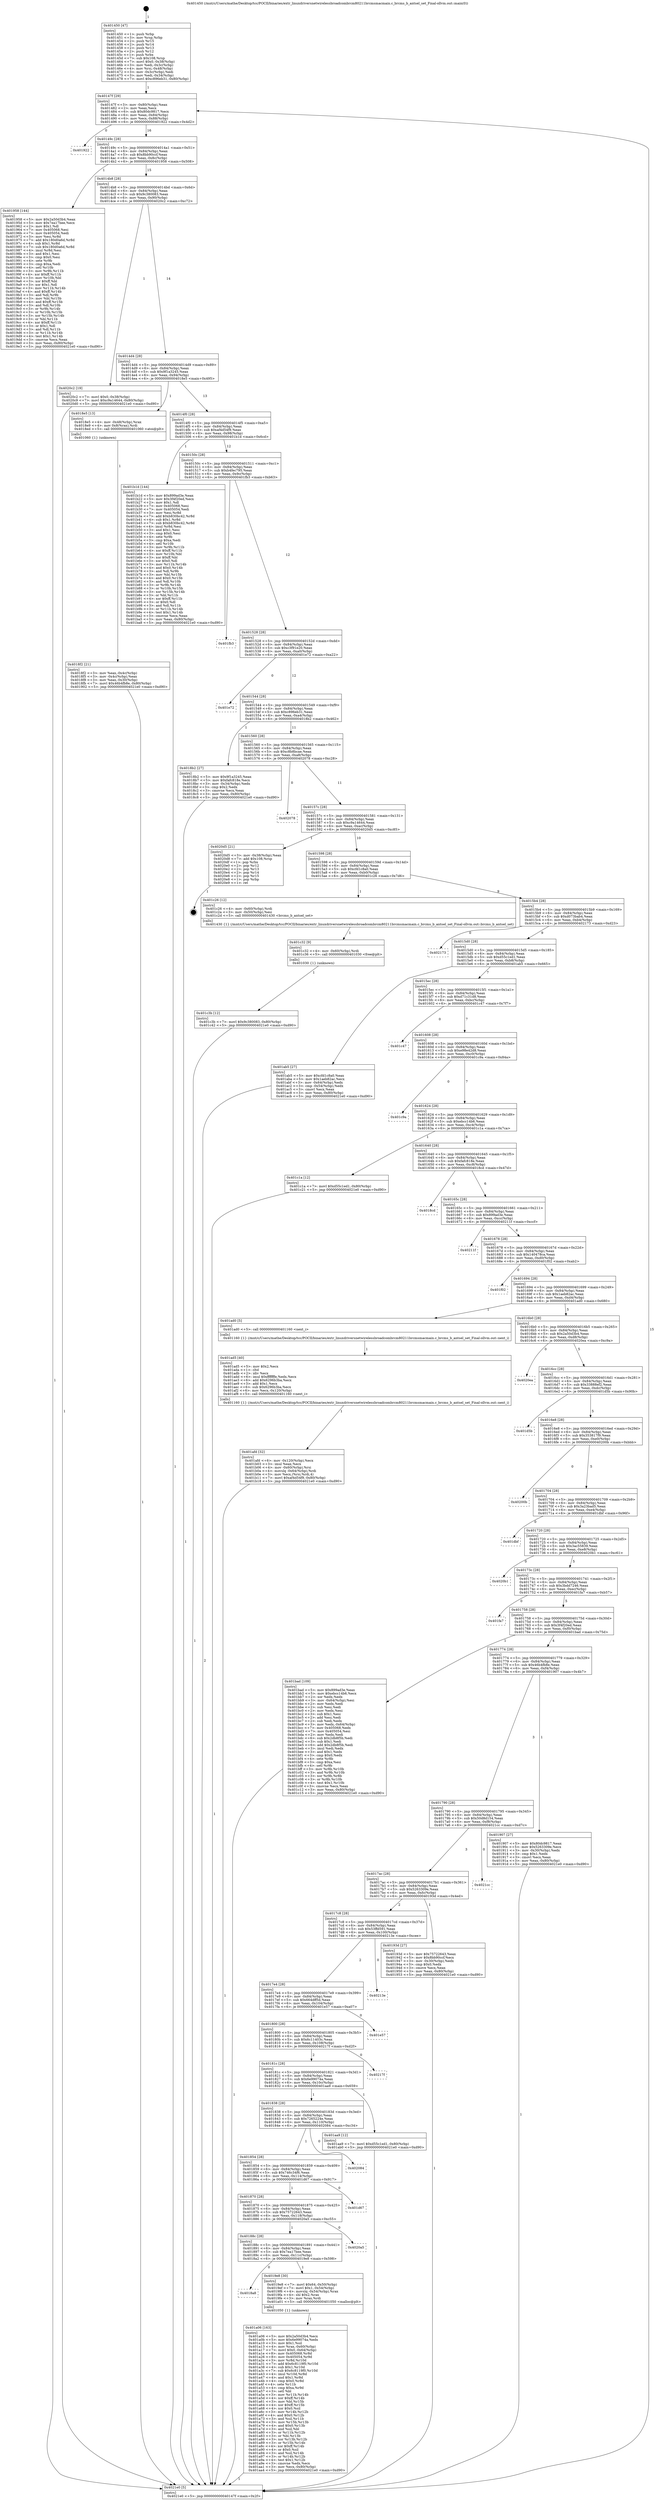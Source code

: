 digraph "0x401450" {
  label = "0x401450 (/mnt/c/Users/mathe/Desktop/tcc/POCII/binaries/extr_linuxdriversnetwirelessbroadcombrcm80211brcmsmacmain.c_brcms_b_antsel_set_Final-ollvm.out::main(0))"
  labelloc = "t"
  node[shape=record]

  Entry [label="",width=0.3,height=0.3,shape=circle,fillcolor=black,style=filled]
  "0x40147f" [label="{
     0x40147f [29]\l
     | [instrs]\l
     &nbsp;&nbsp;0x40147f \<+3\>: mov -0x80(%rbp),%eax\l
     &nbsp;&nbsp;0x401482 \<+2\>: mov %eax,%ecx\l
     &nbsp;&nbsp;0x401484 \<+6\>: sub $0x80dc9817,%ecx\l
     &nbsp;&nbsp;0x40148a \<+6\>: mov %eax,-0x84(%rbp)\l
     &nbsp;&nbsp;0x401490 \<+6\>: mov %ecx,-0x88(%rbp)\l
     &nbsp;&nbsp;0x401496 \<+6\>: je 0000000000401922 \<main+0x4d2\>\l
  }"]
  "0x401922" [label="{
     0x401922\l
  }", style=dashed]
  "0x40149c" [label="{
     0x40149c [28]\l
     | [instrs]\l
     &nbsp;&nbsp;0x40149c \<+5\>: jmp 00000000004014a1 \<main+0x51\>\l
     &nbsp;&nbsp;0x4014a1 \<+6\>: mov -0x84(%rbp),%eax\l
     &nbsp;&nbsp;0x4014a7 \<+5\>: sub $0x8bb90ccf,%eax\l
     &nbsp;&nbsp;0x4014ac \<+6\>: mov %eax,-0x8c(%rbp)\l
     &nbsp;&nbsp;0x4014b2 \<+6\>: je 0000000000401958 \<main+0x508\>\l
  }"]
  Exit [label="",width=0.3,height=0.3,shape=circle,fillcolor=black,style=filled,peripheries=2]
  "0x401958" [label="{
     0x401958 [144]\l
     | [instrs]\l
     &nbsp;&nbsp;0x401958 \<+5\>: mov $0x2a50d3b4,%eax\l
     &nbsp;&nbsp;0x40195d \<+5\>: mov $0x7ea17bee,%ecx\l
     &nbsp;&nbsp;0x401962 \<+2\>: mov $0x1,%dl\l
     &nbsp;&nbsp;0x401964 \<+7\>: mov 0x405068,%esi\l
     &nbsp;&nbsp;0x40196b \<+7\>: mov 0x405054,%edi\l
     &nbsp;&nbsp;0x401972 \<+3\>: mov %esi,%r8d\l
     &nbsp;&nbsp;0x401975 \<+7\>: add $0x180d0a6d,%r8d\l
     &nbsp;&nbsp;0x40197c \<+4\>: sub $0x1,%r8d\l
     &nbsp;&nbsp;0x401980 \<+7\>: sub $0x180d0a6d,%r8d\l
     &nbsp;&nbsp;0x401987 \<+4\>: imul %r8d,%esi\l
     &nbsp;&nbsp;0x40198b \<+3\>: and $0x1,%esi\l
     &nbsp;&nbsp;0x40198e \<+3\>: cmp $0x0,%esi\l
     &nbsp;&nbsp;0x401991 \<+4\>: sete %r9b\l
     &nbsp;&nbsp;0x401995 \<+3\>: cmp $0xa,%edi\l
     &nbsp;&nbsp;0x401998 \<+4\>: setl %r10b\l
     &nbsp;&nbsp;0x40199c \<+3\>: mov %r9b,%r11b\l
     &nbsp;&nbsp;0x40199f \<+4\>: xor $0xff,%r11b\l
     &nbsp;&nbsp;0x4019a3 \<+3\>: mov %r10b,%bl\l
     &nbsp;&nbsp;0x4019a6 \<+3\>: xor $0xff,%bl\l
     &nbsp;&nbsp;0x4019a9 \<+3\>: xor $0x1,%dl\l
     &nbsp;&nbsp;0x4019ac \<+3\>: mov %r11b,%r14b\l
     &nbsp;&nbsp;0x4019af \<+4\>: and $0xff,%r14b\l
     &nbsp;&nbsp;0x4019b3 \<+3\>: and %dl,%r9b\l
     &nbsp;&nbsp;0x4019b6 \<+3\>: mov %bl,%r15b\l
     &nbsp;&nbsp;0x4019b9 \<+4\>: and $0xff,%r15b\l
     &nbsp;&nbsp;0x4019bd \<+3\>: and %dl,%r10b\l
     &nbsp;&nbsp;0x4019c0 \<+3\>: or %r9b,%r14b\l
     &nbsp;&nbsp;0x4019c3 \<+3\>: or %r10b,%r15b\l
     &nbsp;&nbsp;0x4019c6 \<+3\>: xor %r15b,%r14b\l
     &nbsp;&nbsp;0x4019c9 \<+3\>: or %bl,%r11b\l
     &nbsp;&nbsp;0x4019cc \<+4\>: xor $0xff,%r11b\l
     &nbsp;&nbsp;0x4019d0 \<+3\>: or $0x1,%dl\l
     &nbsp;&nbsp;0x4019d3 \<+3\>: and %dl,%r11b\l
     &nbsp;&nbsp;0x4019d6 \<+3\>: or %r11b,%r14b\l
     &nbsp;&nbsp;0x4019d9 \<+4\>: test $0x1,%r14b\l
     &nbsp;&nbsp;0x4019dd \<+3\>: cmovne %ecx,%eax\l
     &nbsp;&nbsp;0x4019e0 \<+3\>: mov %eax,-0x80(%rbp)\l
     &nbsp;&nbsp;0x4019e3 \<+5\>: jmp 00000000004021e0 \<main+0xd90\>\l
  }"]
  "0x4014b8" [label="{
     0x4014b8 [28]\l
     | [instrs]\l
     &nbsp;&nbsp;0x4014b8 \<+5\>: jmp 00000000004014bd \<main+0x6d\>\l
     &nbsp;&nbsp;0x4014bd \<+6\>: mov -0x84(%rbp),%eax\l
     &nbsp;&nbsp;0x4014c3 \<+5\>: sub $0x9c380083,%eax\l
     &nbsp;&nbsp;0x4014c8 \<+6\>: mov %eax,-0x90(%rbp)\l
     &nbsp;&nbsp;0x4014ce \<+6\>: je 00000000004020c2 \<main+0xc72\>\l
  }"]
  "0x401c3b" [label="{
     0x401c3b [12]\l
     | [instrs]\l
     &nbsp;&nbsp;0x401c3b \<+7\>: movl $0x9c380083,-0x80(%rbp)\l
     &nbsp;&nbsp;0x401c42 \<+5\>: jmp 00000000004021e0 \<main+0xd90\>\l
  }"]
  "0x4020c2" [label="{
     0x4020c2 [19]\l
     | [instrs]\l
     &nbsp;&nbsp;0x4020c2 \<+7\>: movl $0x0,-0x38(%rbp)\l
     &nbsp;&nbsp;0x4020c9 \<+7\>: movl $0xc9a14644,-0x80(%rbp)\l
     &nbsp;&nbsp;0x4020d0 \<+5\>: jmp 00000000004021e0 \<main+0xd90\>\l
  }"]
  "0x4014d4" [label="{
     0x4014d4 [28]\l
     | [instrs]\l
     &nbsp;&nbsp;0x4014d4 \<+5\>: jmp 00000000004014d9 \<main+0x89\>\l
     &nbsp;&nbsp;0x4014d9 \<+6\>: mov -0x84(%rbp),%eax\l
     &nbsp;&nbsp;0x4014df \<+5\>: sub $0x9f1a3245,%eax\l
     &nbsp;&nbsp;0x4014e4 \<+6\>: mov %eax,-0x94(%rbp)\l
     &nbsp;&nbsp;0x4014ea \<+6\>: je 00000000004018e5 \<main+0x495\>\l
  }"]
  "0x401c32" [label="{
     0x401c32 [9]\l
     | [instrs]\l
     &nbsp;&nbsp;0x401c32 \<+4\>: mov -0x60(%rbp),%rdi\l
     &nbsp;&nbsp;0x401c36 \<+5\>: call 0000000000401030 \<free@plt\>\l
     | [calls]\l
     &nbsp;&nbsp;0x401030 \{1\} (unknown)\l
  }"]
  "0x4018e5" [label="{
     0x4018e5 [13]\l
     | [instrs]\l
     &nbsp;&nbsp;0x4018e5 \<+4\>: mov -0x48(%rbp),%rax\l
     &nbsp;&nbsp;0x4018e9 \<+4\>: mov 0x8(%rax),%rdi\l
     &nbsp;&nbsp;0x4018ed \<+5\>: call 0000000000401060 \<atoi@plt\>\l
     | [calls]\l
     &nbsp;&nbsp;0x401060 \{1\} (unknown)\l
  }"]
  "0x4014f0" [label="{
     0x4014f0 [28]\l
     | [instrs]\l
     &nbsp;&nbsp;0x4014f0 \<+5\>: jmp 00000000004014f5 \<main+0xa5\>\l
     &nbsp;&nbsp;0x4014f5 \<+6\>: mov -0x84(%rbp),%eax\l
     &nbsp;&nbsp;0x4014fb \<+5\>: sub $0xaf4d54f9,%eax\l
     &nbsp;&nbsp;0x401500 \<+6\>: mov %eax,-0x98(%rbp)\l
     &nbsp;&nbsp;0x401506 \<+6\>: je 0000000000401b1d \<main+0x6cd\>\l
  }"]
  "0x401afd" [label="{
     0x401afd [32]\l
     | [instrs]\l
     &nbsp;&nbsp;0x401afd \<+6\>: mov -0x120(%rbp),%ecx\l
     &nbsp;&nbsp;0x401b03 \<+3\>: imul %eax,%ecx\l
     &nbsp;&nbsp;0x401b06 \<+4\>: mov -0x60(%rbp),%rsi\l
     &nbsp;&nbsp;0x401b0a \<+4\>: movslq -0x64(%rbp),%rdi\l
     &nbsp;&nbsp;0x401b0e \<+3\>: mov %ecx,(%rsi,%rdi,4)\l
     &nbsp;&nbsp;0x401b11 \<+7\>: movl $0xaf4d54f9,-0x80(%rbp)\l
     &nbsp;&nbsp;0x401b18 \<+5\>: jmp 00000000004021e0 \<main+0xd90\>\l
  }"]
  "0x401b1d" [label="{
     0x401b1d [144]\l
     | [instrs]\l
     &nbsp;&nbsp;0x401b1d \<+5\>: mov $0x899ad3e,%eax\l
     &nbsp;&nbsp;0x401b22 \<+5\>: mov $0x3f4f20ed,%ecx\l
     &nbsp;&nbsp;0x401b27 \<+2\>: mov $0x1,%dl\l
     &nbsp;&nbsp;0x401b29 \<+7\>: mov 0x405068,%esi\l
     &nbsp;&nbsp;0x401b30 \<+7\>: mov 0x405054,%edi\l
     &nbsp;&nbsp;0x401b37 \<+3\>: mov %esi,%r8d\l
     &nbsp;&nbsp;0x401b3a \<+7\>: add $0xb830bc42,%r8d\l
     &nbsp;&nbsp;0x401b41 \<+4\>: sub $0x1,%r8d\l
     &nbsp;&nbsp;0x401b45 \<+7\>: sub $0xb830bc42,%r8d\l
     &nbsp;&nbsp;0x401b4c \<+4\>: imul %r8d,%esi\l
     &nbsp;&nbsp;0x401b50 \<+3\>: and $0x1,%esi\l
     &nbsp;&nbsp;0x401b53 \<+3\>: cmp $0x0,%esi\l
     &nbsp;&nbsp;0x401b56 \<+4\>: sete %r9b\l
     &nbsp;&nbsp;0x401b5a \<+3\>: cmp $0xa,%edi\l
     &nbsp;&nbsp;0x401b5d \<+4\>: setl %r10b\l
     &nbsp;&nbsp;0x401b61 \<+3\>: mov %r9b,%r11b\l
     &nbsp;&nbsp;0x401b64 \<+4\>: xor $0xff,%r11b\l
     &nbsp;&nbsp;0x401b68 \<+3\>: mov %r10b,%bl\l
     &nbsp;&nbsp;0x401b6b \<+3\>: xor $0xff,%bl\l
     &nbsp;&nbsp;0x401b6e \<+3\>: xor $0x0,%dl\l
     &nbsp;&nbsp;0x401b71 \<+3\>: mov %r11b,%r14b\l
     &nbsp;&nbsp;0x401b74 \<+4\>: and $0x0,%r14b\l
     &nbsp;&nbsp;0x401b78 \<+3\>: and %dl,%r9b\l
     &nbsp;&nbsp;0x401b7b \<+3\>: mov %bl,%r15b\l
     &nbsp;&nbsp;0x401b7e \<+4\>: and $0x0,%r15b\l
     &nbsp;&nbsp;0x401b82 \<+3\>: and %dl,%r10b\l
     &nbsp;&nbsp;0x401b85 \<+3\>: or %r9b,%r14b\l
     &nbsp;&nbsp;0x401b88 \<+3\>: or %r10b,%r15b\l
     &nbsp;&nbsp;0x401b8b \<+3\>: xor %r15b,%r14b\l
     &nbsp;&nbsp;0x401b8e \<+3\>: or %bl,%r11b\l
     &nbsp;&nbsp;0x401b91 \<+4\>: xor $0xff,%r11b\l
     &nbsp;&nbsp;0x401b95 \<+3\>: or $0x0,%dl\l
     &nbsp;&nbsp;0x401b98 \<+3\>: and %dl,%r11b\l
     &nbsp;&nbsp;0x401b9b \<+3\>: or %r11b,%r14b\l
     &nbsp;&nbsp;0x401b9e \<+4\>: test $0x1,%r14b\l
     &nbsp;&nbsp;0x401ba2 \<+3\>: cmovne %ecx,%eax\l
     &nbsp;&nbsp;0x401ba5 \<+3\>: mov %eax,-0x80(%rbp)\l
     &nbsp;&nbsp;0x401ba8 \<+5\>: jmp 00000000004021e0 \<main+0xd90\>\l
  }"]
  "0x40150c" [label="{
     0x40150c [28]\l
     | [instrs]\l
     &nbsp;&nbsp;0x40150c \<+5\>: jmp 0000000000401511 \<main+0xc1\>\l
     &nbsp;&nbsp;0x401511 \<+6\>: mov -0x84(%rbp),%eax\l
     &nbsp;&nbsp;0x401517 \<+5\>: sub $0xb4fec795,%eax\l
     &nbsp;&nbsp;0x40151c \<+6\>: mov %eax,-0x9c(%rbp)\l
     &nbsp;&nbsp;0x401522 \<+6\>: je 0000000000401fb3 \<main+0xb63\>\l
  }"]
  "0x401ad5" [label="{
     0x401ad5 [40]\l
     | [instrs]\l
     &nbsp;&nbsp;0x401ad5 \<+5\>: mov $0x2,%ecx\l
     &nbsp;&nbsp;0x401ada \<+1\>: cltd\l
     &nbsp;&nbsp;0x401adb \<+2\>: idiv %ecx\l
     &nbsp;&nbsp;0x401add \<+6\>: imul $0xfffffffe,%edx,%ecx\l
     &nbsp;&nbsp;0x401ae3 \<+6\>: add $0x6296b3ba,%ecx\l
     &nbsp;&nbsp;0x401ae9 \<+3\>: add $0x1,%ecx\l
     &nbsp;&nbsp;0x401aec \<+6\>: sub $0x6296b3ba,%ecx\l
     &nbsp;&nbsp;0x401af2 \<+6\>: mov %ecx,-0x120(%rbp)\l
     &nbsp;&nbsp;0x401af8 \<+5\>: call 0000000000401160 \<next_i\>\l
     | [calls]\l
     &nbsp;&nbsp;0x401160 \{1\} (/mnt/c/Users/mathe/Desktop/tcc/POCII/binaries/extr_linuxdriversnetwirelessbroadcombrcm80211brcmsmacmain.c_brcms_b_antsel_set_Final-ollvm.out::next_i)\l
  }"]
  "0x401fb3" [label="{
     0x401fb3\l
  }", style=dashed]
  "0x401528" [label="{
     0x401528 [28]\l
     | [instrs]\l
     &nbsp;&nbsp;0x401528 \<+5\>: jmp 000000000040152d \<main+0xdd\>\l
     &nbsp;&nbsp;0x40152d \<+6\>: mov -0x84(%rbp),%eax\l
     &nbsp;&nbsp;0x401533 \<+5\>: sub $0xc3f91e20,%eax\l
     &nbsp;&nbsp;0x401538 \<+6\>: mov %eax,-0xa0(%rbp)\l
     &nbsp;&nbsp;0x40153e \<+6\>: je 0000000000401e72 \<main+0xa22\>\l
  }"]
  "0x401a06" [label="{
     0x401a06 [163]\l
     | [instrs]\l
     &nbsp;&nbsp;0x401a06 \<+5\>: mov $0x2a50d3b4,%ecx\l
     &nbsp;&nbsp;0x401a0b \<+5\>: mov $0x6e99074a,%edx\l
     &nbsp;&nbsp;0x401a10 \<+3\>: mov $0x1,%sil\l
     &nbsp;&nbsp;0x401a13 \<+4\>: mov %rax,-0x60(%rbp)\l
     &nbsp;&nbsp;0x401a17 \<+7\>: movl $0x0,-0x64(%rbp)\l
     &nbsp;&nbsp;0x401a1e \<+8\>: mov 0x405068,%r8d\l
     &nbsp;&nbsp;0x401a26 \<+8\>: mov 0x405054,%r9d\l
     &nbsp;&nbsp;0x401a2e \<+3\>: mov %r8d,%r10d\l
     &nbsp;&nbsp;0x401a31 \<+7\>: add $0x6c8119f0,%r10d\l
     &nbsp;&nbsp;0x401a38 \<+4\>: sub $0x1,%r10d\l
     &nbsp;&nbsp;0x401a3c \<+7\>: sub $0x6c8119f0,%r10d\l
     &nbsp;&nbsp;0x401a43 \<+4\>: imul %r10d,%r8d\l
     &nbsp;&nbsp;0x401a47 \<+4\>: and $0x1,%r8d\l
     &nbsp;&nbsp;0x401a4b \<+4\>: cmp $0x0,%r8d\l
     &nbsp;&nbsp;0x401a4f \<+4\>: sete %r11b\l
     &nbsp;&nbsp;0x401a53 \<+4\>: cmp $0xa,%r9d\l
     &nbsp;&nbsp;0x401a57 \<+3\>: setl %bl\l
     &nbsp;&nbsp;0x401a5a \<+3\>: mov %r11b,%r14b\l
     &nbsp;&nbsp;0x401a5d \<+4\>: xor $0xff,%r14b\l
     &nbsp;&nbsp;0x401a61 \<+3\>: mov %bl,%r15b\l
     &nbsp;&nbsp;0x401a64 \<+4\>: xor $0xff,%r15b\l
     &nbsp;&nbsp;0x401a68 \<+4\>: xor $0x0,%sil\l
     &nbsp;&nbsp;0x401a6c \<+3\>: mov %r14b,%r12b\l
     &nbsp;&nbsp;0x401a6f \<+4\>: and $0x0,%r12b\l
     &nbsp;&nbsp;0x401a73 \<+3\>: and %sil,%r11b\l
     &nbsp;&nbsp;0x401a76 \<+3\>: mov %r15b,%r13b\l
     &nbsp;&nbsp;0x401a79 \<+4\>: and $0x0,%r13b\l
     &nbsp;&nbsp;0x401a7d \<+3\>: and %sil,%bl\l
     &nbsp;&nbsp;0x401a80 \<+3\>: or %r11b,%r12b\l
     &nbsp;&nbsp;0x401a83 \<+3\>: or %bl,%r13b\l
     &nbsp;&nbsp;0x401a86 \<+3\>: xor %r13b,%r12b\l
     &nbsp;&nbsp;0x401a89 \<+3\>: or %r15b,%r14b\l
     &nbsp;&nbsp;0x401a8c \<+4\>: xor $0xff,%r14b\l
     &nbsp;&nbsp;0x401a90 \<+4\>: or $0x0,%sil\l
     &nbsp;&nbsp;0x401a94 \<+3\>: and %sil,%r14b\l
     &nbsp;&nbsp;0x401a97 \<+3\>: or %r14b,%r12b\l
     &nbsp;&nbsp;0x401a9a \<+4\>: test $0x1,%r12b\l
     &nbsp;&nbsp;0x401a9e \<+3\>: cmovne %edx,%ecx\l
     &nbsp;&nbsp;0x401aa1 \<+3\>: mov %ecx,-0x80(%rbp)\l
     &nbsp;&nbsp;0x401aa4 \<+5\>: jmp 00000000004021e0 \<main+0xd90\>\l
  }"]
  "0x401e72" [label="{
     0x401e72\l
  }", style=dashed]
  "0x401544" [label="{
     0x401544 [28]\l
     | [instrs]\l
     &nbsp;&nbsp;0x401544 \<+5\>: jmp 0000000000401549 \<main+0xf9\>\l
     &nbsp;&nbsp;0x401549 \<+6\>: mov -0x84(%rbp),%eax\l
     &nbsp;&nbsp;0x40154f \<+5\>: sub $0xc896eb31,%eax\l
     &nbsp;&nbsp;0x401554 \<+6\>: mov %eax,-0xa4(%rbp)\l
     &nbsp;&nbsp;0x40155a \<+6\>: je 00000000004018b2 \<main+0x462\>\l
  }"]
  "0x4018a8" [label="{
     0x4018a8\l
  }", style=dashed]
  "0x4018b2" [label="{
     0x4018b2 [27]\l
     | [instrs]\l
     &nbsp;&nbsp;0x4018b2 \<+5\>: mov $0x9f1a3245,%eax\l
     &nbsp;&nbsp;0x4018b7 \<+5\>: mov $0xfafc818e,%ecx\l
     &nbsp;&nbsp;0x4018bc \<+3\>: mov -0x34(%rbp),%edx\l
     &nbsp;&nbsp;0x4018bf \<+3\>: cmp $0x2,%edx\l
     &nbsp;&nbsp;0x4018c2 \<+3\>: cmovne %ecx,%eax\l
     &nbsp;&nbsp;0x4018c5 \<+3\>: mov %eax,-0x80(%rbp)\l
     &nbsp;&nbsp;0x4018c8 \<+5\>: jmp 00000000004021e0 \<main+0xd90\>\l
  }"]
  "0x401560" [label="{
     0x401560 [28]\l
     | [instrs]\l
     &nbsp;&nbsp;0x401560 \<+5\>: jmp 0000000000401565 \<main+0x115\>\l
     &nbsp;&nbsp;0x401565 \<+6\>: mov -0x84(%rbp),%eax\l
     &nbsp;&nbsp;0x40156b \<+5\>: sub $0xc8b8bcae,%eax\l
     &nbsp;&nbsp;0x401570 \<+6\>: mov %eax,-0xa8(%rbp)\l
     &nbsp;&nbsp;0x401576 \<+6\>: je 0000000000402078 \<main+0xc28\>\l
  }"]
  "0x4021e0" [label="{
     0x4021e0 [5]\l
     | [instrs]\l
     &nbsp;&nbsp;0x4021e0 \<+5\>: jmp 000000000040147f \<main+0x2f\>\l
  }"]
  "0x401450" [label="{
     0x401450 [47]\l
     | [instrs]\l
     &nbsp;&nbsp;0x401450 \<+1\>: push %rbp\l
     &nbsp;&nbsp;0x401451 \<+3\>: mov %rsp,%rbp\l
     &nbsp;&nbsp;0x401454 \<+2\>: push %r15\l
     &nbsp;&nbsp;0x401456 \<+2\>: push %r14\l
     &nbsp;&nbsp;0x401458 \<+2\>: push %r13\l
     &nbsp;&nbsp;0x40145a \<+2\>: push %r12\l
     &nbsp;&nbsp;0x40145c \<+1\>: push %rbx\l
     &nbsp;&nbsp;0x40145d \<+7\>: sub $0x108,%rsp\l
     &nbsp;&nbsp;0x401464 \<+7\>: movl $0x0,-0x38(%rbp)\l
     &nbsp;&nbsp;0x40146b \<+3\>: mov %edi,-0x3c(%rbp)\l
     &nbsp;&nbsp;0x40146e \<+4\>: mov %rsi,-0x48(%rbp)\l
     &nbsp;&nbsp;0x401472 \<+3\>: mov -0x3c(%rbp),%edi\l
     &nbsp;&nbsp;0x401475 \<+3\>: mov %edi,-0x34(%rbp)\l
     &nbsp;&nbsp;0x401478 \<+7\>: movl $0xc896eb31,-0x80(%rbp)\l
  }"]
  "0x4018f2" [label="{
     0x4018f2 [21]\l
     | [instrs]\l
     &nbsp;&nbsp;0x4018f2 \<+3\>: mov %eax,-0x4c(%rbp)\l
     &nbsp;&nbsp;0x4018f5 \<+3\>: mov -0x4c(%rbp),%eax\l
     &nbsp;&nbsp;0x4018f8 \<+3\>: mov %eax,-0x30(%rbp)\l
     &nbsp;&nbsp;0x4018fb \<+7\>: movl $0x46b4fb8e,-0x80(%rbp)\l
     &nbsp;&nbsp;0x401902 \<+5\>: jmp 00000000004021e0 \<main+0xd90\>\l
  }"]
  "0x4019e8" [label="{
     0x4019e8 [30]\l
     | [instrs]\l
     &nbsp;&nbsp;0x4019e8 \<+7\>: movl $0x64,-0x50(%rbp)\l
     &nbsp;&nbsp;0x4019ef \<+7\>: movl $0x1,-0x54(%rbp)\l
     &nbsp;&nbsp;0x4019f6 \<+4\>: movslq -0x54(%rbp),%rax\l
     &nbsp;&nbsp;0x4019fa \<+4\>: shl $0x2,%rax\l
     &nbsp;&nbsp;0x4019fe \<+3\>: mov %rax,%rdi\l
     &nbsp;&nbsp;0x401a01 \<+5\>: call 0000000000401050 \<malloc@plt\>\l
     | [calls]\l
     &nbsp;&nbsp;0x401050 \{1\} (unknown)\l
  }"]
  "0x402078" [label="{
     0x402078\l
  }", style=dashed]
  "0x40157c" [label="{
     0x40157c [28]\l
     | [instrs]\l
     &nbsp;&nbsp;0x40157c \<+5\>: jmp 0000000000401581 \<main+0x131\>\l
     &nbsp;&nbsp;0x401581 \<+6\>: mov -0x84(%rbp),%eax\l
     &nbsp;&nbsp;0x401587 \<+5\>: sub $0xc9a14644,%eax\l
     &nbsp;&nbsp;0x40158c \<+6\>: mov %eax,-0xac(%rbp)\l
     &nbsp;&nbsp;0x401592 \<+6\>: je 00000000004020d5 \<main+0xc85\>\l
  }"]
  "0x40188c" [label="{
     0x40188c [28]\l
     | [instrs]\l
     &nbsp;&nbsp;0x40188c \<+5\>: jmp 0000000000401891 \<main+0x441\>\l
     &nbsp;&nbsp;0x401891 \<+6\>: mov -0x84(%rbp),%eax\l
     &nbsp;&nbsp;0x401897 \<+5\>: sub $0x7ea17bee,%eax\l
     &nbsp;&nbsp;0x40189c \<+6\>: mov %eax,-0x11c(%rbp)\l
     &nbsp;&nbsp;0x4018a2 \<+6\>: je 00000000004019e8 \<main+0x598\>\l
  }"]
  "0x4020d5" [label="{
     0x4020d5 [21]\l
     | [instrs]\l
     &nbsp;&nbsp;0x4020d5 \<+3\>: mov -0x38(%rbp),%eax\l
     &nbsp;&nbsp;0x4020d8 \<+7\>: add $0x108,%rsp\l
     &nbsp;&nbsp;0x4020df \<+1\>: pop %rbx\l
     &nbsp;&nbsp;0x4020e0 \<+2\>: pop %r12\l
     &nbsp;&nbsp;0x4020e2 \<+2\>: pop %r13\l
     &nbsp;&nbsp;0x4020e4 \<+2\>: pop %r14\l
     &nbsp;&nbsp;0x4020e6 \<+2\>: pop %r15\l
     &nbsp;&nbsp;0x4020e8 \<+1\>: pop %rbp\l
     &nbsp;&nbsp;0x4020e9 \<+1\>: ret\l
  }"]
  "0x401598" [label="{
     0x401598 [28]\l
     | [instrs]\l
     &nbsp;&nbsp;0x401598 \<+5\>: jmp 000000000040159d \<main+0x14d\>\l
     &nbsp;&nbsp;0x40159d \<+6\>: mov -0x84(%rbp),%eax\l
     &nbsp;&nbsp;0x4015a3 \<+5\>: sub $0xcfd1c8a0,%eax\l
     &nbsp;&nbsp;0x4015a8 \<+6\>: mov %eax,-0xb0(%rbp)\l
     &nbsp;&nbsp;0x4015ae \<+6\>: je 0000000000401c26 \<main+0x7d6\>\l
  }"]
  "0x4020a5" [label="{
     0x4020a5\l
  }", style=dashed]
  "0x401c26" [label="{
     0x401c26 [12]\l
     | [instrs]\l
     &nbsp;&nbsp;0x401c26 \<+4\>: mov -0x60(%rbp),%rdi\l
     &nbsp;&nbsp;0x401c2a \<+3\>: mov -0x50(%rbp),%esi\l
     &nbsp;&nbsp;0x401c2d \<+5\>: call 0000000000401430 \<brcms_b_antsel_set\>\l
     | [calls]\l
     &nbsp;&nbsp;0x401430 \{1\} (/mnt/c/Users/mathe/Desktop/tcc/POCII/binaries/extr_linuxdriversnetwirelessbroadcombrcm80211brcmsmacmain.c_brcms_b_antsel_set_Final-ollvm.out::brcms_b_antsel_set)\l
  }"]
  "0x4015b4" [label="{
     0x4015b4 [28]\l
     | [instrs]\l
     &nbsp;&nbsp;0x4015b4 \<+5\>: jmp 00000000004015b9 \<main+0x169\>\l
     &nbsp;&nbsp;0x4015b9 \<+6\>: mov -0x84(%rbp),%eax\l
     &nbsp;&nbsp;0x4015bf \<+5\>: sub $0xd073bab4,%eax\l
     &nbsp;&nbsp;0x4015c4 \<+6\>: mov %eax,-0xb4(%rbp)\l
     &nbsp;&nbsp;0x4015ca \<+6\>: je 0000000000402173 \<main+0xd23\>\l
  }"]
  "0x401870" [label="{
     0x401870 [28]\l
     | [instrs]\l
     &nbsp;&nbsp;0x401870 \<+5\>: jmp 0000000000401875 \<main+0x425\>\l
     &nbsp;&nbsp;0x401875 \<+6\>: mov -0x84(%rbp),%eax\l
     &nbsp;&nbsp;0x40187b \<+5\>: sub $0x75722643,%eax\l
     &nbsp;&nbsp;0x401880 \<+6\>: mov %eax,-0x118(%rbp)\l
     &nbsp;&nbsp;0x401886 \<+6\>: je 00000000004020a5 \<main+0xc55\>\l
  }"]
  "0x402173" [label="{
     0x402173\l
  }", style=dashed]
  "0x4015d0" [label="{
     0x4015d0 [28]\l
     | [instrs]\l
     &nbsp;&nbsp;0x4015d0 \<+5\>: jmp 00000000004015d5 \<main+0x185\>\l
     &nbsp;&nbsp;0x4015d5 \<+6\>: mov -0x84(%rbp),%eax\l
     &nbsp;&nbsp;0x4015db \<+5\>: sub $0xd55c1ed1,%eax\l
     &nbsp;&nbsp;0x4015e0 \<+6\>: mov %eax,-0xb8(%rbp)\l
     &nbsp;&nbsp;0x4015e6 \<+6\>: je 0000000000401ab5 \<main+0x665\>\l
  }"]
  "0x401d67" [label="{
     0x401d67\l
  }", style=dashed]
  "0x401ab5" [label="{
     0x401ab5 [27]\l
     | [instrs]\l
     &nbsp;&nbsp;0x401ab5 \<+5\>: mov $0xcfd1c8a0,%eax\l
     &nbsp;&nbsp;0x401aba \<+5\>: mov $0x1aeb82ac,%ecx\l
     &nbsp;&nbsp;0x401abf \<+3\>: mov -0x64(%rbp),%edx\l
     &nbsp;&nbsp;0x401ac2 \<+3\>: cmp -0x54(%rbp),%edx\l
     &nbsp;&nbsp;0x401ac5 \<+3\>: cmovl %ecx,%eax\l
     &nbsp;&nbsp;0x401ac8 \<+3\>: mov %eax,-0x80(%rbp)\l
     &nbsp;&nbsp;0x401acb \<+5\>: jmp 00000000004021e0 \<main+0xd90\>\l
  }"]
  "0x4015ec" [label="{
     0x4015ec [28]\l
     | [instrs]\l
     &nbsp;&nbsp;0x4015ec \<+5\>: jmp 00000000004015f1 \<main+0x1a1\>\l
     &nbsp;&nbsp;0x4015f1 \<+6\>: mov -0x84(%rbp),%eax\l
     &nbsp;&nbsp;0x4015f7 \<+5\>: sub $0xd71c31d8,%eax\l
     &nbsp;&nbsp;0x4015fc \<+6\>: mov %eax,-0xbc(%rbp)\l
     &nbsp;&nbsp;0x401602 \<+6\>: je 0000000000401c47 \<main+0x7f7\>\l
  }"]
  "0x401854" [label="{
     0x401854 [28]\l
     | [instrs]\l
     &nbsp;&nbsp;0x401854 \<+5\>: jmp 0000000000401859 \<main+0x409\>\l
     &nbsp;&nbsp;0x401859 \<+6\>: mov -0x84(%rbp),%eax\l
     &nbsp;&nbsp;0x40185f \<+5\>: sub $0x746c34f6,%eax\l
     &nbsp;&nbsp;0x401864 \<+6\>: mov %eax,-0x114(%rbp)\l
     &nbsp;&nbsp;0x40186a \<+6\>: je 0000000000401d67 \<main+0x917\>\l
  }"]
  "0x401c47" [label="{
     0x401c47\l
  }", style=dashed]
  "0x401608" [label="{
     0x401608 [28]\l
     | [instrs]\l
     &nbsp;&nbsp;0x401608 \<+5\>: jmp 000000000040160d \<main+0x1bd\>\l
     &nbsp;&nbsp;0x40160d \<+6\>: mov -0x84(%rbp),%eax\l
     &nbsp;&nbsp;0x401613 \<+5\>: sub $0xe98e42d8,%eax\l
     &nbsp;&nbsp;0x401618 \<+6\>: mov %eax,-0xc0(%rbp)\l
     &nbsp;&nbsp;0x40161e \<+6\>: je 0000000000401c9a \<main+0x84a\>\l
  }"]
  "0x402084" [label="{
     0x402084\l
  }", style=dashed]
  "0x401c9a" [label="{
     0x401c9a\l
  }", style=dashed]
  "0x401624" [label="{
     0x401624 [28]\l
     | [instrs]\l
     &nbsp;&nbsp;0x401624 \<+5\>: jmp 0000000000401629 \<main+0x1d9\>\l
     &nbsp;&nbsp;0x401629 \<+6\>: mov -0x84(%rbp),%eax\l
     &nbsp;&nbsp;0x40162f \<+5\>: sub $0xebcc14b6,%eax\l
     &nbsp;&nbsp;0x401634 \<+6\>: mov %eax,-0xc4(%rbp)\l
     &nbsp;&nbsp;0x40163a \<+6\>: je 0000000000401c1a \<main+0x7ca\>\l
  }"]
  "0x401838" [label="{
     0x401838 [28]\l
     | [instrs]\l
     &nbsp;&nbsp;0x401838 \<+5\>: jmp 000000000040183d \<main+0x3ed\>\l
     &nbsp;&nbsp;0x40183d \<+6\>: mov -0x84(%rbp),%eax\l
     &nbsp;&nbsp;0x401843 \<+5\>: sub $0x7265224e,%eax\l
     &nbsp;&nbsp;0x401848 \<+6\>: mov %eax,-0x110(%rbp)\l
     &nbsp;&nbsp;0x40184e \<+6\>: je 0000000000402084 \<main+0xc34\>\l
  }"]
  "0x401c1a" [label="{
     0x401c1a [12]\l
     | [instrs]\l
     &nbsp;&nbsp;0x401c1a \<+7\>: movl $0xd55c1ed1,-0x80(%rbp)\l
     &nbsp;&nbsp;0x401c21 \<+5\>: jmp 00000000004021e0 \<main+0xd90\>\l
  }"]
  "0x401640" [label="{
     0x401640 [28]\l
     | [instrs]\l
     &nbsp;&nbsp;0x401640 \<+5\>: jmp 0000000000401645 \<main+0x1f5\>\l
     &nbsp;&nbsp;0x401645 \<+6\>: mov -0x84(%rbp),%eax\l
     &nbsp;&nbsp;0x40164b \<+5\>: sub $0xfafc818e,%eax\l
     &nbsp;&nbsp;0x401650 \<+6\>: mov %eax,-0xc8(%rbp)\l
     &nbsp;&nbsp;0x401656 \<+6\>: je 00000000004018cd \<main+0x47d\>\l
  }"]
  "0x401aa9" [label="{
     0x401aa9 [12]\l
     | [instrs]\l
     &nbsp;&nbsp;0x401aa9 \<+7\>: movl $0xd55c1ed1,-0x80(%rbp)\l
     &nbsp;&nbsp;0x401ab0 \<+5\>: jmp 00000000004021e0 \<main+0xd90\>\l
  }"]
  "0x4018cd" [label="{
     0x4018cd\l
  }", style=dashed]
  "0x40165c" [label="{
     0x40165c [28]\l
     | [instrs]\l
     &nbsp;&nbsp;0x40165c \<+5\>: jmp 0000000000401661 \<main+0x211\>\l
     &nbsp;&nbsp;0x401661 \<+6\>: mov -0x84(%rbp),%eax\l
     &nbsp;&nbsp;0x401667 \<+5\>: sub $0x899ad3e,%eax\l
     &nbsp;&nbsp;0x40166c \<+6\>: mov %eax,-0xcc(%rbp)\l
     &nbsp;&nbsp;0x401672 \<+6\>: je 000000000040211f \<main+0xccf\>\l
  }"]
  "0x40181c" [label="{
     0x40181c [28]\l
     | [instrs]\l
     &nbsp;&nbsp;0x40181c \<+5\>: jmp 0000000000401821 \<main+0x3d1\>\l
     &nbsp;&nbsp;0x401821 \<+6\>: mov -0x84(%rbp),%eax\l
     &nbsp;&nbsp;0x401827 \<+5\>: sub $0x6e99074a,%eax\l
     &nbsp;&nbsp;0x40182c \<+6\>: mov %eax,-0x10c(%rbp)\l
     &nbsp;&nbsp;0x401832 \<+6\>: je 0000000000401aa9 \<main+0x659\>\l
  }"]
  "0x40211f" [label="{
     0x40211f\l
  }", style=dashed]
  "0x401678" [label="{
     0x401678 [28]\l
     | [instrs]\l
     &nbsp;&nbsp;0x401678 \<+5\>: jmp 000000000040167d \<main+0x22d\>\l
     &nbsp;&nbsp;0x40167d \<+6\>: mov -0x84(%rbp),%eax\l
     &nbsp;&nbsp;0x401683 \<+5\>: sub $0x140478ca,%eax\l
     &nbsp;&nbsp;0x401688 \<+6\>: mov %eax,-0xd0(%rbp)\l
     &nbsp;&nbsp;0x40168e \<+6\>: je 0000000000401f02 \<main+0xab2\>\l
  }"]
  "0x40217f" [label="{
     0x40217f\l
  }", style=dashed]
  "0x401f02" [label="{
     0x401f02\l
  }", style=dashed]
  "0x401694" [label="{
     0x401694 [28]\l
     | [instrs]\l
     &nbsp;&nbsp;0x401694 \<+5\>: jmp 0000000000401699 \<main+0x249\>\l
     &nbsp;&nbsp;0x401699 \<+6\>: mov -0x84(%rbp),%eax\l
     &nbsp;&nbsp;0x40169f \<+5\>: sub $0x1aeb82ac,%eax\l
     &nbsp;&nbsp;0x4016a4 \<+6\>: mov %eax,-0xd4(%rbp)\l
     &nbsp;&nbsp;0x4016aa \<+6\>: je 0000000000401ad0 \<main+0x680\>\l
  }"]
  "0x401800" [label="{
     0x401800 [28]\l
     | [instrs]\l
     &nbsp;&nbsp;0x401800 \<+5\>: jmp 0000000000401805 \<main+0x3b5\>\l
     &nbsp;&nbsp;0x401805 \<+6\>: mov -0x84(%rbp),%eax\l
     &nbsp;&nbsp;0x40180b \<+5\>: sub $0x6c11403c,%eax\l
     &nbsp;&nbsp;0x401810 \<+6\>: mov %eax,-0x108(%rbp)\l
     &nbsp;&nbsp;0x401816 \<+6\>: je 000000000040217f \<main+0xd2f\>\l
  }"]
  "0x401ad0" [label="{
     0x401ad0 [5]\l
     | [instrs]\l
     &nbsp;&nbsp;0x401ad0 \<+5\>: call 0000000000401160 \<next_i\>\l
     | [calls]\l
     &nbsp;&nbsp;0x401160 \{1\} (/mnt/c/Users/mathe/Desktop/tcc/POCII/binaries/extr_linuxdriversnetwirelessbroadcombrcm80211brcmsmacmain.c_brcms_b_antsel_set_Final-ollvm.out::next_i)\l
  }"]
  "0x4016b0" [label="{
     0x4016b0 [28]\l
     | [instrs]\l
     &nbsp;&nbsp;0x4016b0 \<+5\>: jmp 00000000004016b5 \<main+0x265\>\l
     &nbsp;&nbsp;0x4016b5 \<+6\>: mov -0x84(%rbp),%eax\l
     &nbsp;&nbsp;0x4016bb \<+5\>: sub $0x2a50d3b4,%eax\l
     &nbsp;&nbsp;0x4016c0 \<+6\>: mov %eax,-0xd8(%rbp)\l
     &nbsp;&nbsp;0x4016c6 \<+6\>: je 00000000004020ea \<main+0xc9a\>\l
  }"]
  "0x401e57" [label="{
     0x401e57\l
  }", style=dashed]
  "0x4020ea" [label="{
     0x4020ea\l
  }", style=dashed]
  "0x4016cc" [label="{
     0x4016cc [28]\l
     | [instrs]\l
     &nbsp;&nbsp;0x4016cc \<+5\>: jmp 00000000004016d1 \<main+0x281\>\l
     &nbsp;&nbsp;0x4016d1 \<+6\>: mov -0x84(%rbp),%eax\l
     &nbsp;&nbsp;0x4016d7 \<+5\>: sub $0x33888ef2,%eax\l
     &nbsp;&nbsp;0x4016dc \<+6\>: mov %eax,-0xdc(%rbp)\l
     &nbsp;&nbsp;0x4016e2 \<+6\>: je 0000000000401d5b \<main+0x90b\>\l
  }"]
  "0x4017e4" [label="{
     0x4017e4 [28]\l
     | [instrs]\l
     &nbsp;&nbsp;0x4017e4 \<+5\>: jmp 00000000004017e9 \<main+0x399\>\l
     &nbsp;&nbsp;0x4017e9 \<+6\>: mov -0x84(%rbp),%eax\l
     &nbsp;&nbsp;0x4017ef \<+5\>: sub $0x664dff5d,%eax\l
     &nbsp;&nbsp;0x4017f4 \<+6\>: mov %eax,-0x104(%rbp)\l
     &nbsp;&nbsp;0x4017fa \<+6\>: je 0000000000401e57 \<main+0xa07\>\l
  }"]
  "0x401d5b" [label="{
     0x401d5b\l
  }", style=dashed]
  "0x4016e8" [label="{
     0x4016e8 [28]\l
     | [instrs]\l
     &nbsp;&nbsp;0x4016e8 \<+5\>: jmp 00000000004016ed \<main+0x29d\>\l
     &nbsp;&nbsp;0x4016ed \<+6\>: mov -0x84(%rbp),%eax\l
     &nbsp;&nbsp;0x4016f3 \<+5\>: sub $0x353817f9,%eax\l
     &nbsp;&nbsp;0x4016f8 \<+6\>: mov %eax,-0xe0(%rbp)\l
     &nbsp;&nbsp;0x4016fe \<+6\>: je 000000000040200b \<main+0xbbb\>\l
  }"]
  "0x40213e" [label="{
     0x40213e\l
  }", style=dashed]
  "0x40200b" [label="{
     0x40200b\l
  }", style=dashed]
  "0x401704" [label="{
     0x401704 [28]\l
     | [instrs]\l
     &nbsp;&nbsp;0x401704 \<+5\>: jmp 0000000000401709 \<main+0x2b9\>\l
     &nbsp;&nbsp;0x401709 \<+6\>: mov -0x84(%rbp),%eax\l
     &nbsp;&nbsp;0x40170f \<+5\>: sub $0x3a23bad5,%eax\l
     &nbsp;&nbsp;0x401714 \<+6\>: mov %eax,-0xe4(%rbp)\l
     &nbsp;&nbsp;0x40171a \<+6\>: je 0000000000401dbf \<main+0x96f\>\l
  }"]
  "0x4017c8" [label="{
     0x4017c8 [28]\l
     | [instrs]\l
     &nbsp;&nbsp;0x4017c8 \<+5\>: jmp 00000000004017cd \<main+0x37d\>\l
     &nbsp;&nbsp;0x4017cd \<+6\>: mov -0x84(%rbp),%eax\l
     &nbsp;&nbsp;0x4017d3 \<+5\>: sub $0x53ffd591,%eax\l
     &nbsp;&nbsp;0x4017d8 \<+6\>: mov %eax,-0x100(%rbp)\l
     &nbsp;&nbsp;0x4017de \<+6\>: je 000000000040213e \<main+0xcee\>\l
  }"]
  "0x401dbf" [label="{
     0x401dbf\l
  }", style=dashed]
  "0x401720" [label="{
     0x401720 [28]\l
     | [instrs]\l
     &nbsp;&nbsp;0x401720 \<+5\>: jmp 0000000000401725 \<main+0x2d5\>\l
     &nbsp;&nbsp;0x401725 \<+6\>: mov -0x84(%rbp),%eax\l
     &nbsp;&nbsp;0x40172b \<+5\>: sub $0x3ac55839,%eax\l
     &nbsp;&nbsp;0x401730 \<+6\>: mov %eax,-0xe8(%rbp)\l
     &nbsp;&nbsp;0x401736 \<+6\>: je 00000000004020b1 \<main+0xc61\>\l
  }"]
  "0x40193d" [label="{
     0x40193d [27]\l
     | [instrs]\l
     &nbsp;&nbsp;0x40193d \<+5\>: mov $0x75722643,%eax\l
     &nbsp;&nbsp;0x401942 \<+5\>: mov $0x8bb90ccf,%ecx\l
     &nbsp;&nbsp;0x401947 \<+3\>: mov -0x30(%rbp),%edx\l
     &nbsp;&nbsp;0x40194a \<+3\>: cmp $0x0,%edx\l
     &nbsp;&nbsp;0x40194d \<+3\>: cmove %ecx,%eax\l
     &nbsp;&nbsp;0x401950 \<+3\>: mov %eax,-0x80(%rbp)\l
     &nbsp;&nbsp;0x401953 \<+5\>: jmp 00000000004021e0 \<main+0xd90\>\l
  }"]
  "0x4020b1" [label="{
     0x4020b1\l
  }", style=dashed]
  "0x40173c" [label="{
     0x40173c [28]\l
     | [instrs]\l
     &nbsp;&nbsp;0x40173c \<+5\>: jmp 0000000000401741 \<main+0x2f1\>\l
     &nbsp;&nbsp;0x401741 \<+6\>: mov -0x84(%rbp),%eax\l
     &nbsp;&nbsp;0x401747 \<+5\>: sub $0x3bdd7246,%eax\l
     &nbsp;&nbsp;0x40174c \<+6\>: mov %eax,-0xec(%rbp)\l
     &nbsp;&nbsp;0x401752 \<+6\>: je 0000000000401fa7 \<main+0xb57\>\l
  }"]
  "0x4017ac" [label="{
     0x4017ac [28]\l
     | [instrs]\l
     &nbsp;&nbsp;0x4017ac \<+5\>: jmp 00000000004017b1 \<main+0x361\>\l
     &nbsp;&nbsp;0x4017b1 \<+6\>: mov -0x84(%rbp),%eax\l
     &nbsp;&nbsp;0x4017b7 \<+5\>: sub $0x5263309e,%eax\l
     &nbsp;&nbsp;0x4017bc \<+6\>: mov %eax,-0xfc(%rbp)\l
     &nbsp;&nbsp;0x4017c2 \<+6\>: je 000000000040193d \<main+0x4ed\>\l
  }"]
  "0x401fa7" [label="{
     0x401fa7\l
  }", style=dashed]
  "0x401758" [label="{
     0x401758 [28]\l
     | [instrs]\l
     &nbsp;&nbsp;0x401758 \<+5\>: jmp 000000000040175d \<main+0x30d\>\l
     &nbsp;&nbsp;0x40175d \<+6\>: mov -0x84(%rbp),%eax\l
     &nbsp;&nbsp;0x401763 \<+5\>: sub $0x3f4f20ed,%eax\l
     &nbsp;&nbsp;0x401768 \<+6\>: mov %eax,-0xf0(%rbp)\l
     &nbsp;&nbsp;0x40176e \<+6\>: je 0000000000401bad \<main+0x75d\>\l
  }"]
  "0x4021cc" [label="{
     0x4021cc\l
  }", style=dashed]
  "0x401bad" [label="{
     0x401bad [109]\l
     | [instrs]\l
     &nbsp;&nbsp;0x401bad \<+5\>: mov $0x899ad3e,%eax\l
     &nbsp;&nbsp;0x401bb2 \<+5\>: mov $0xebcc14b6,%ecx\l
     &nbsp;&nbsp;0x401bb7 \<+2\>: xor %edx,%edx\l
     &nbsp;&nbsp;0x401bb9 \<+3\>: mov -0x64(%rbp),%esi\l
     &nbsp;&nbsp;0x401bbc \<+2\>: mov %edx,%edi\l
     &nbsp;&nbsp;0x401bbe \<+2\>: sub %esi,%edi\l
     &nbsp;&nbsp;0x401bc0 \<+2\>: mov %edx,%esi\l
     &nbsp;&nbsp;0x401bc2 \<+3\>: sub $0x1,%esi\l
     &nbsp;&nbsp;0x401bc5 \<+2\>: add %esi,%edi\l
     &nbsp;&nbsp;0x401bc7 \<+2\>: sub %edi,%edx\l
     &nbsp;&nbsp;0x401bc9 \<+3\>: mov %edx,-0x64(%rbp)\l
     &nbsp;&nbsp;0x401bcc \<+7\>: mov 0x405068,%edx\l
     &nbsp;&nbsp;0x401bd3 \<+7\>: mov 0x405054,%esi\l
     &nbsp;&nbsp;0x401bda \<+2\>: mov %edx,%edi\l
     &nbsp;&nbsp;0x401bdc \<+6\>: sub $0x2db8f5b,%edi\l
     &nbsp;&nbsp;0x401be2 \<+3\>: sub $0x1,%edi\l
     &nbsp;&nbsp;0x401be5 \<+6\>: add $0x2db8f5b,%edi\l
     &nbsp;&nbsp;0x401beb \<+3\>: imul %edi,%edx\l
     &nbsp;&nbsp;0x401bee \<+3\>: and $0x1,%edx\l
     &nbsp;&nbsp;0x401bf1 \<+3\>: cmp $0x0,%edx\l
     &nbsp;&nbsp;0x401bf4 \<+4\>: sete %r8b\l
     &nbsp;&nbsp;0x401bf8 \<+3\>: cmp $0xa,%esi\l
     &nbsp;&nbsp;0x401bfb \<+4\>: setl %r9b\l
     &nbsp;&nbsp;0x401bff \<+3\>: mov %r8b,%r10b\l
     &nbsp;&nbsp;0x401c02 \<+3\>: and %r9b,%r10b\l
     &nbsp;&nbsp;0x401c05 \<+3\>: xor %r9b,%r8b\l
     &nbsp;&nbsp;0x401c08 \<+3\>: or %r8b,%r10b\l
     &nbsp;&nbsp;0x401c0b \<+4\>: test $0x1,%r10b\l
     &nbsp;&nbsp;0x401c0f \<+3\>: cmovne %ecx,%eax\l
     &nbsp;&nbsp;0x401c12 \<+3\>: mov %eax,-0x80(%rbp)\l
     &nbsp;&nbsp;0x401c15 \<+5\>: jmp 00000000004021e0 \<main+0xd90\>\l
  }"]
  "0x401774" [label="{
     0x401774 [28]\l
     | [instrs]\l
     &nbsp;&nbsp;0x401774 \<+5\>: jmp 0000000000401779 \<main+0x329\>\l
     &nbsp;&nbsp;0x401779 \<+6\>: mov -0x84(%rbp),%eax\l
     &nbsp;&nbsp;0x40177f \<+5\>: sub $0x46b4fb8e,%eax\l
     &nbsp;&nbsp;0x401784 \<+6\>: mov %eax,-0xf4(%rbp)\l
     &nbsp;&nbsp;0x40178a \<+6\>: je 0000000000401907 \<main+0x4b7\>\l
  }"]
  "0x401790" [label="{
     0x401790 [28]\l
     | [instrs]\l
     &nbsp;&nbsp;0x401790 \<+5\>: jmp 0000000000401795 \<main+0x345\>\l
     &nbsp;&nbsp;0x401795 \<+6\>: mov -0x84(%rbp),%eax\l
     &nbsp;&nbsp;0x40179b \<+5\>: sub $0x50d8d154,%eax\l
     &nbsp;&nbsp;0x4017a0 \<+6\>: mov %eax,-0xf8(%rbp)\l
     &nbsp;&nbsp;0x4017a6 \<+6\>: je 00000000004021cc \<main+0xd7c\>\l
  }"]
  "0x401907" [label="{
     0x401907 [27]\l
     | [instrs]\l
     &nbsp;&nbsp;0x401907 \<+5\>: mov $0x80dc9817,%eax\l
     &nbsp;&nbsp;0x40190c \<+5\>: mov $0x5263309e,%ecx\l
     &nbsp;&nbsp;0x401911 \<+3\>: mov -0x30(%rbp),%edx\l
     &nbsp;&nbsp;0x401914 \<+3\>: cmp $0x1,%edx\l
     &nbsp;&nbsp;0x401917 \<+3\>: cmovl %ecx,%eax\l
     &nbsp;&nbsp;0x40191a \<+3\>: mov %eax,-0x80(%rbp)\l
     &nbsp;&nbsp;0x40191d \<+5\>: jmp 00000000004021e0 \<main+0xd90\>\l
  }"]
  Entry -> "0x401450" [label=" 1"]
  "0x40147f" -> "0x401922" [label=" 0"]
  "0x40147f" -> "0x40149c" [label=" 16"]
  "0x4020d5" -> Exit [label=" 1"]
  "0x40149c" -> "0x401958" [label=" 1"]
  "0x40149c" -> "0x4014b8" [label=" 15"]
  "0x4020c2" -> "0x4021e0" [label=" 1"]
  "0x4014b8" -> "0x4020c2" [label=" 1"]
  "0x4014b8" -> "0x4014d4" [label=" 14"]
  "0x401c3b" -> "0x4021e0" [label=" 1"]
  "0x4014d4" -> "0x4018e5" [label=" 1"]
  "0x4014d4" -> "0x4014f0" [label=" 13"]
  "0x401c32" -> "0x401c3b" [label=" 1"]
  "0x4014f0" -> "0x401b1d" [label=" 1"]
  "0x4014f0" -> "0x40150c" [label=" 12"]
  "0x401c26" -> "0x401c32" [label=" 1"]
  "0x40150c" -> "0x401fb3" [label=" 0"]
  "0x40150c" -> "0x401528" [label=" 12"]
  "0x401c1a" -> "0x4021e0" [label=" 1"]
  "0x401528" -> "0x401e72" [label=" 0"]
  "0x401528" -> "0x401544" [label=" 12"]
  "0x401bad" -> "0x4021e0" [label=" 1"]
  "0x401544" -> "0x4018b2" [label=" 1"]
  "0x401544" -> "0x401560" [label=" 11"]
  "0x4018b2" -> "0x4021e0" [label=" 1"]
  "0x401450" -> "0x40147f" [label=" 1"]
  "0x4021e0" -> "0x40147f" [label=" 15"]
  "0x4018e5" -> "0x4018f2" [label=" 1"]
  "0x4018f2" -> "0x4021e0" [label=" 1"]
  "0x401b1d" -> "0x4021e0" [label=" 1"]
  "0x401560" -> "0x402078" [label=" 0"]
  "0x401560" -> "0x40157c" [label=" 11"]
  "0x401afd" -> "0x4021e0" [label=" 1"]
  "0x40157c" -> "0x4020d5" [label=" 1"]
  "0x40157c" -> "0x401598" [label=" 10"]
  "0x401ad0" -> "0x401ad5" [label=" 1"]
  "0x401598" -> "0x401c26" [label=" 1"]
  "0x401598" -> "0x4015b4" [label=" 9"]
  "0x401ab5" -> "0x4021e0" [label=" 2"]
  "0x4015b4" -> "0x402173" [label=" 0"]
  "0x4015b4" -> "0x4015d0" [label=" 9"]
  "0x401a06" -> "0x4021e0" [label=" 1"]
  "0x4015d0" -> "0x401ab5" [label=" 2"]
  "0x4015d0" -> "0x4015ec" [label=" 7"]
  "0x4019e8" -> "0x401a06" [label=" 1"]
  "0x4015ec" -> "0x401c47" [label=" 0"]
  "0x4015ec" -> "0x401608" [label=" 7"]
  "0x40188c" -> "0x4019e8" [label=" 1"]
  "0x401608" -> "0x401c9a" [label=" 0"]
  "0x401608" -> "0x401624" [label=" 7"]
  "0x401ad5" -> "0x401afd" [label=" 1"]
  "0x401624" -> "0x401c1a" [label=" 1"]
  "0x401624" -> "0x401640" [label=" 6"]
  "0x401870" -> "0x4020a5" [label=" 0"]
  "0x401640" -> "0x4018cd" [label=" 0"]
  "0x401640" -> "0x40165c" [label=" 6"]
  "0x401aa9" -> "0x4021e0" [label=" 1"]
  "0x40165c" -> "0x40211f" [label=" 0"]
  "0x40165c" -> "0x401678" [label=" 6"]
  "0x401854" -> "0x401d67" [label=" 0"]
  "0x401678" -> "0x401f02" [label=" 0"]
  "0x401678" -> "0x401694" [label=" 6"]
  "0x40188c" -> "0x4018a8" [label=" 0"]
  "0x401694" -> "0x401ad0" [label=" 1"]
  "0x401694" -> "0x4016b0" [label=" 5"]
  "0x401838" -> "0x402084" [label=" 0"]
  "0x4016b0" -> "0x4020ea" [label=" 0"]
  "0x4016b0" -> "0x4016cc" [label=" 5"]
  "0x401870" -> "0x40188c" [label=" 1"]
  "0x4016cc" -> "0x401d5b" [label=" 0"]
  "0x4016cc" -> "0x4016e8" [label=" 5"]
  "0x40181c" -> "0x401aa9" [label=" 1"]
  "0x4016e8" -> "0x40200b" [label=" 0"]
  "0x4016e8" -> "0x401704" [label=" 5"]
  "0x401854" -> "0x401870" [label=" 1"]
  "0x401704" -> "0x401dbf" [label=" 0"]
  "0x401704" -> "0x401720" [label=" 5"]
  "0x401800" -> "0x40217f" [label=" 0"]
  "0x401720" -> "0x4020b1" [label=" 0"]
  "0x401720" -> "0x40173c" [label=" 5"]
  "0x401838" -> "0x401854" [label=" 1"]
  "0x40173c" -> "0x401fa7" [label=" 0"]
  "0x40173c" -> "0x401758" [label=" 5"]
  "0x4017e4" -> "0x401e57" [label=" 0"]
  "0x401758" -> "0x401bad" [label=" 1"]
  "0x401758" -> "0x401774" [label=" 4"]
  "0x40181c" -> "0x401838" [label=" 1"]
  "0x401774" -> "0x401907" [label=" 1"]
  "0x401774" -> "0x401790" [label=" 3"]
  "0x401907" -> "0x4021e0" [label=" 1"]
  "0x4017c8" -> "0x4017e4" [label=" 2"]
  "0x401790" -> "0x4021cc" [label=" 0"]
  "0x401790" -> "0x4017ac" [label=" 3"]
  "0x4017e4" -> "0x401800" [label=" 2"]
  "0x4017ac" -> "0x40193d" [label=" 1"]
  "0x4017ac" -> "0x4017c8" [label=" 2"]
  "0x40193d" -> "0x4021e0" [label=" 1"]
  "0x401958" -> "0x4021e0" [label=" 1"]
  "0x401800" -> "0x40181c" [label=" 2"]
  "0x4017c8" -> "0x40213e" [label=" 0"]
}
